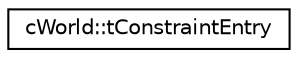 digraph "Graphical Class Hierarchy"
{
 // LATEX_PDF_SIZE
  edge [fontname="Helvetica",fontsize="10",labelfontname="Helvetica",labelfontsize="10"];
  node [fontname="Helvetica",fontsize="10",shape=record];
  rankdir="LR";
  Node0 [label="cWorld::tConstraintEntry",height=0.2,width=0.4,color="black", fillcolor="white", style="filled",URL="$structc_world_1_1t_constraint_entry.html",tooltip=" "];
}
